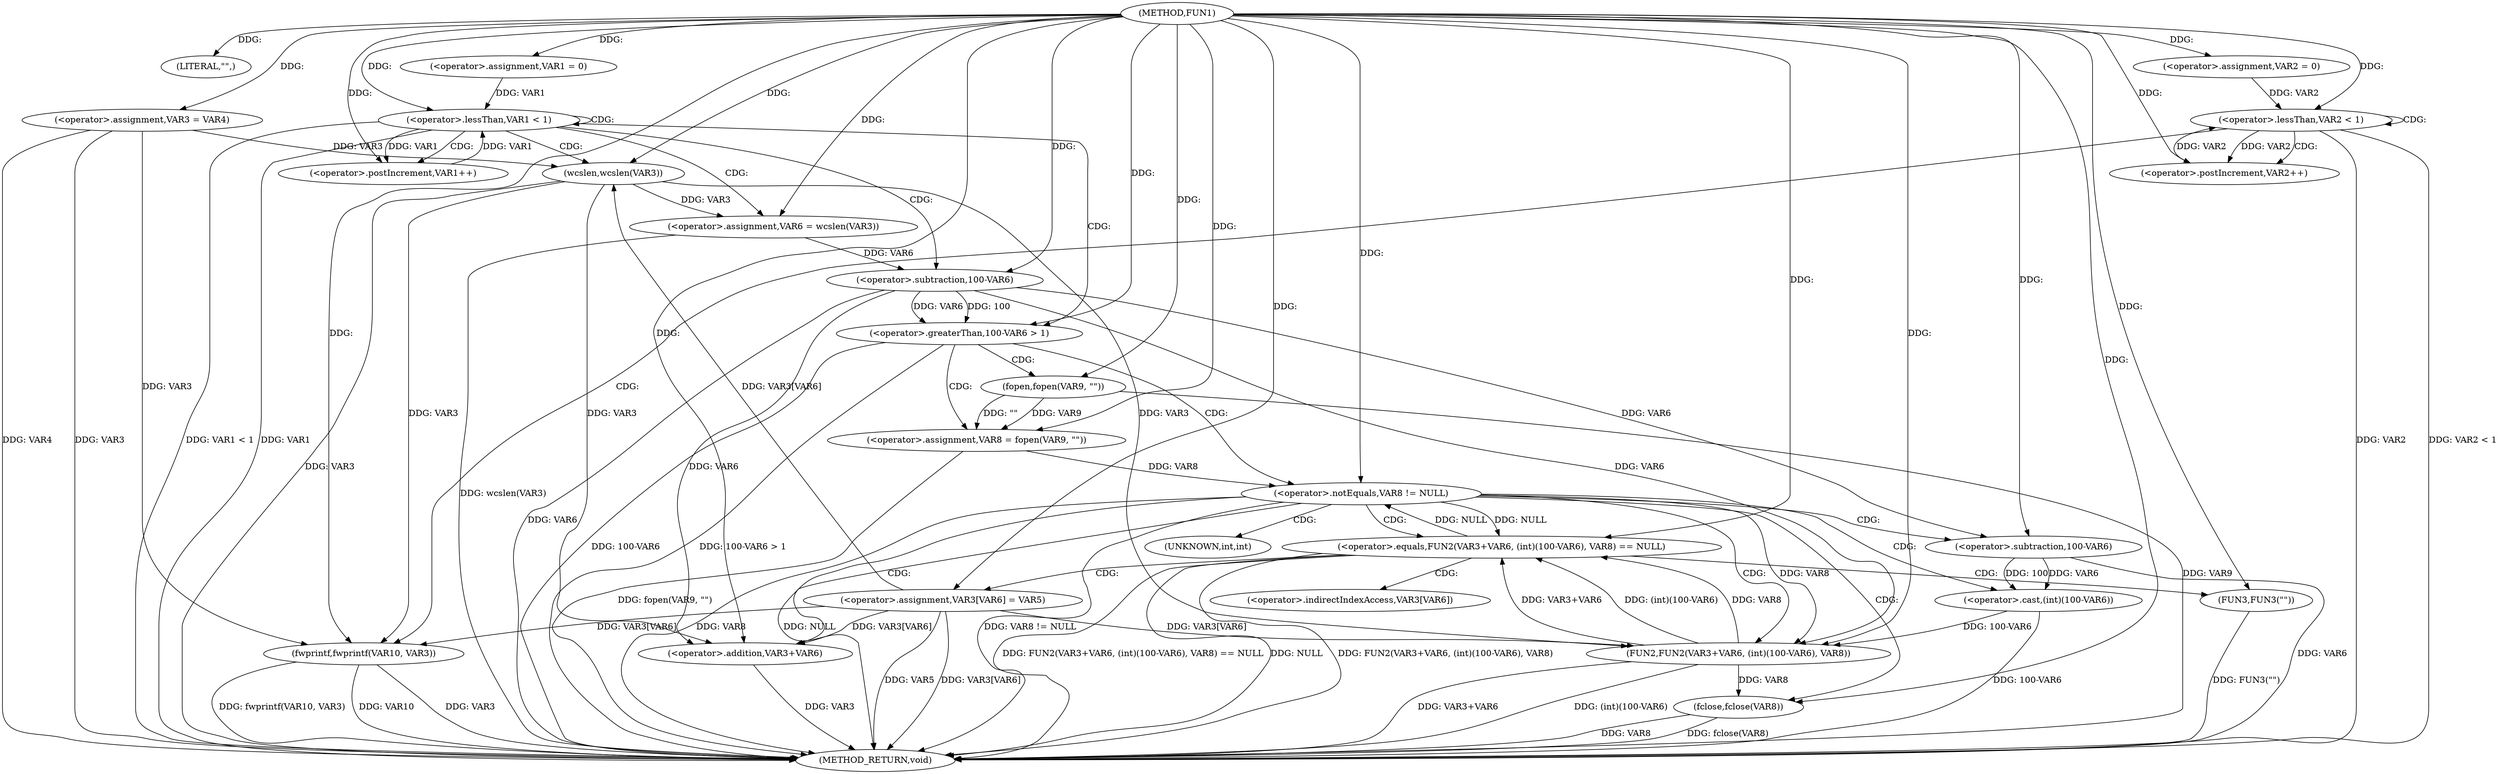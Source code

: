 digraph FUN1 {  
"1000100" [label = "(METHOD,FUN1)" ]
"1000179" [label = "(METHOD_RETURN,void)" ]
"1000105" [label = "(LITERAL,\"\",)" ]
"1000106" [label = "(<operator>.assignment,VAR3 = VAR4)" ]
"1000110" [label = "(<operator>.assignment,VAR1 = 0)" ]
"1000113" [label = "(<operator>.lessThan,VAR1 < 1)" ]
"1000116" [label = "(<operator>.postIncrement,VAR1++)" ]
"1000121" [label = "(<operator>.assignment,VAR6 = wcslen(VAR3))" ]
"1000123" [label = "(wcslen,wcslen(VAR3))" ]
"1000127" [label = "(<operator>.greaterThan,100-VAR6 > 1)" ]
"1000128" [label = "(<operator>.subtraction,100-VAR6)" ]
"1000133" [label = "(<operator>.assignment,VAR8 = fopen(VAR9, \"\"))" ]
"1000135" [label = "(fopen,fopen(VAR9, \"\"))" ]
"1000139" [label = "(<operator>.notEquals,VAR8 != NULL)" ]
"1000144" [label = "(<operator>.equals,FUN2(VAR3+VAR6, (int)(100-VAR6), VAR8) == NULL)" ]
"1000145" [label = "(FUN2,FUN2(VAR3+VAR6, (int)(100-VAR6), VAR8))" ]
"1000146" [label = "(<operator>.addition,VAR3+VAR6)" ]
"1000149" [label = "(<operator>.cast,(int)(100-VAR6))" ]
"1000151" [label = "(<operator>.subtraction,100-VAR6)" ]
"1000157" [label = "(FUN3,FUN3(\"\"))" ]
"1000159" [label = "(<operator>.assignment,VAR3[VAR6] = VAR5)" ]
"1000164" [label = "(fclose,fclose(VAR8))" ]
"1000167" [label = "(<operator>.assignment,VAR2 = 0)" ]
"1000170" [label = "(<operator>.lessThan,VAR2 < 1)" ]
"1000173" [label = "(<operator>.postIncrement,VAR2++)" ]
"1000176" [label = "(fwprintf,fwprintf(VAR10, VAR3))" ]
"1000150" [label = "(UNKNOWN,int,int)" ]
"1000160" [label = "(<operator>.indirectIndexAccess,VAR3[VAR6])" ]
  "1000106" -> "1000179"  [ label = "DDG: VAR4"] 
  "1000157" -> "1000179"  [ label = "DDG: FUN3(\"\")"] 
  "1000139" -> "1000179"  [ label = "DDG: VAR8"] 
  "1000127" -> "1000179"  [ label = "DDG: 100-VAR6"] 
  "1000176" -> "1000179"  [ label = "DDG: VAR3"] 
  "1000128" -> "1000179"  [ label = "DDG: VAR6"] 
  "1000164" -> "1000179"  [ label = "DDG: fclose(VAR8)"] 
  "1000106" -> "1000179"  [ label = "DDG: VAR3"] 
  "1000149" -> "1000179"  [ label = "DDG: 100-VAR6"] 
  "1000113" -> "1000179"  [ label = "DDG: VAR1"] 
  "1000159" -> "1000179"  [ label = "DDG: VAR3[VAR6]"] 
  "1000121" -> "1000179"  [ label = "DDG: wcslen(VAR3)"] 
  "1000139" -> "1000179"  [ label = "DDG: NULL"] 
  "1000139" -> "1000179"  [ label = "DDG: VAR8 != NULL"] 
  "1000144" -> "1000179"  [ label = "DDG: NULL"] 
  "1000144" -> "1000179"  [ label = "DDG: FUN2(VAR3+VAR6, (int)(100-VAR6), VAR8) == NULL"] 
  "1000145" -> "1000179"  [ label = "DDG: (int)(100-VAR6)"] 
  "1000176" -> "1000179"  [ label = "DDG: fwprintf(VAR10, VAR3)"] 
  "1000127" -> "1000179"  [ label = "DDG: 100-VAR6 > 1"] 
  "1000151" -> "1000179"  [ label = "DDG: VAR6"] 
  "1000133" -> "1000179"  [ label = "DDG: fopen(VAR9, \"\")"] 
  "1000113" -> "1000179"  [ label = "DDG: VAR1 < 1"] 
  "1000135" -> "1000179"  [ label = "DDG: VAR9"] 
  "1000144" -> "1000179"  [ label = "DDG: FUN2(VAR3+VAR6, (int)(100-VAR6), VAR8)"] 
  "1000170" -> "1000179"  [ label = "DDG: VAR2"] 
  "1000176" -> "1000179"  [ label = "DDG: VAR10"] 
  "1000170" -> "1000179"  [ label = "DDG: VAR2 < 1"] 
  "1000159" -> "1000179"  [ label = "DDG: VAR5"] 
  "1000145" -> "1000179"  [ label = "DDG: VAR3+VAR6"] 
  "1000146" -> "1000179"  [ label = "DDG: VAR3"] 
  "1000123" -> "1000179"  [ label = "DDG: VAR3"] 
  "1000164" -> "1000179"  [ label = "DDG: VAR8"] 
  "1000100" -> "1000105"  [ label = "DDG: "] 
  "1000100" -> "1000106"  [ label = "DDG: "] 
  "1000100" -> "1000110"  [ label = "DDG: "] 
  "1000116" -> "1000113"  [ label = "DDG: VAR1"] 
  "1000110" -> "1000113"  [ label = "DDG: VAR1"] 
  "1000100" -> "1000113"  [ label = "DDG: "] 
  "1000113" -> "1000116"  [ label = "DDG: VAR1"] 
  "1000100" -> "1000116"  [ label = "DDG: "] 
  "1000123" -> "1000121"  [ label = "DDG: VAR3"] 
  "1000100" -> "1000121"  [ label = "DDG: "] 
  "1000106" -> "1000123"  [ label = "DDG: VAR3"] 
  "1000159" -> "1000123"  [ label = "DDG: VAR3[VAR6]"] 
  "1000100" -> "1000123"  [ label = "DDG: "] 
  "1000128" -> "1000127"  [ label = "DDG: 100"] 
  "1000128" -> "1000127"  [ label = "DDG: VAR6"] 
  "1000100" -> "1000128"  [ label = "DDG: "] 
  "1000121" -> "1000128"  [ label = "DDG: VAR6"] 
  "1000100" -> "1000127"  [ label = "DDG: "] 
  "1000135" -> "1000133"  [ label = "DDG: VAR9"] 
  "1000135" -> "1000133"  [ label = "DDG: \"\""] 
  "1000100" -> "1000133"  [ label = "DDG: "] 
  "1000100" -> "1000135"  [ label = "DDG: "] 
  "1000133" -> "1000139"  [ label = "DDG: VAR8"] 
  "1000100" -> "1000139"  [ label = "DDG: "] 
  "1000144" -> "1000139"  [ label = "DDG: NULL"] 
  "1000145" -> "1000144"  [ label = "DDG: VAR3+VAR6"] 
  "1000145" -> "1000144"  [ label = "DDG: (int)(100-VAR6)"] 
  "1000145" -> "1000144"  [ label = "DDG: VAR8"] 
  "1000159" -> "1000145"  [ label = "DDG: VAR3[VAR6]"] 
  "1000123" -> "1000145"  [ label = "DDG: VAR3"] 
  "1000100" -> "1000145"  [ label = "DDG: "] 
  "1000128" -> "1000145"  [ label = "DDG: VAR6"] 
  "1000159" -> "1000146"  [ label = "DDG: VAR3[VAR6]"] 
  "1000123" -> "1000146"  [ label = "DDG: VAR3"] 
  "1000100" -> "1000146"  [ label = "DDG: "] 
  "1000128" -> "1000146"  [ label = "DDG: VAR6"] 
  "1000149" -> "1000145"  [ label = "DDG: 100-VAR6"] 
  "1000151" -> "1000149"  [ label = "DDG: 100"] 
  "1000151" -> "1000149"  [ label = "DDG: VAR6"] 
  "1000100" -> "1000151"  [ label = "DDG: "] 
  "1000128" -> "1000151"  [ label = "DDG: VAR6"] 
  "1000139" -> "1000145"  [ label = "DDG: VAR8"] 
  "1000139" -> "1000144"  [ label = "DDG: NULL"] 
  "1000100" -> "1000144"  [ label = "DDG: "] 
  "1000100" -> "1000157"  [ label = "DDG: "] 
  "1000100" -> "1000159"  [ label = "DDG: "] 
  "1000145" -> "1000164"  [ label = "DDG: VAR8"] 
  "1000100" -> "1000164"  [ label = "DDG: "] 
  "1000100" -> "1000167"  [ label = "DDG: "] 
  "1000167" -> "1000170"  [ label = "DDG: VAR2"] 
  "1000173" -> "1000170"  [ label = "DDG: VAR2"] 
  "1000100" -> "1000170"  [ label = "DDG: "] 
  "1000170" -> "1000173"  [ label = "DDG: VAR2"] 
  "1000100" -> "1000173"  [ label = "DDG: "] 
  "1000100" -> "1000176"  [ label = "DDG: "] 
  "1000106" -> "1000176"  [ label = "DDG: VAR3"] 
  "1000159" -> "1000176"  [ label = "DDG: VAR3[VAR6]"] 
  "1000123" -> "1000176"  [ label = "DDG: VAR3"] 
  "1000113" -> "1000127"  [ label = "CDG: "] 
  "1000113" -> "1000128"  [ label = "CDG: "] 
  "1000113" -> "1000121"  [ label = "CDG: "] 
  "1000113" -> "1000116"  [ label = "CDG: "] 
  "1000113" -> "1000113"  [ label = "CDG: "] 
  "1000113" -> "1000123"  [ label = "CDG: "] 
  "1000127" -> "1000139"  [ label = "CDG: "] 
  "1000127" -> "1000135"  [ label = "CDG: "] 
  "1000127" -> "1000133"  [ label = "CDG: "] 
  "1000139" -> "1000164"  [ label = "CDG: "] 
  "1000139" -> "1000150"  [ label = "CDG: "] 
  "1000139" -> "1000144"  [ label = "CDG: "] 
  "1000139" -> "1000149"  [ label = "CDG: "] 
  "1000139" -> "1000151"  [ label = "CDG: "] 
  "1000139" -> "1000145"  [ label = "CDG: "] 
  "1000139" -> "1000146"  [ label = "CDG: "] 
  "1000144" -> "1000157"  [ label = "CDG: "] 
  "1000144" -> "1000159"  [ label = "CDG: "] 
  "1000144" -> "1000160"  [ label = "CDG: "] 
  "1000170" -> "1000173"  [ label = "CDG: "] 
  "1000170" -> "1000170"  [ label = "CDG: "] 
  "1000170" -> "1000176"  [ label = "CDG: "] 
}

